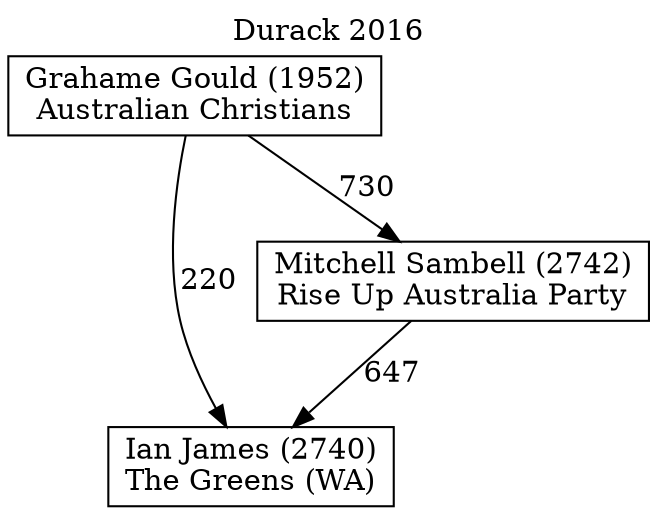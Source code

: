 // House preference flow
digraph "Ian James (2740)_Durack_2016" {
	graph [label="Durack 2016" labelloc=t mclimit=10]
	node [shape=box]
	"Ian James (2740)" [label="Ian James (2740)
The Greens (WA)"]
	"Mitchell Sambell (2742)" [label="Mitchell Sambell (2742)
Rise Up Australia Party"]
	"Grahame Gould (1952)" [label="Grahame Gould (1952)
Australian Christians"]
	"Ian James (2740)" [label="Ian James (2740)
The Greens (WA)"]
	"Grahame Gould (1952)" [label="Grahame Gould (1952)
Australian Christians"]
	"Grahame Gould (1952)" [label="Grahame Gould (1952)
Australian Christians"]
	"Mitchell Sambell (2742)" [label="Mitchell Sambell (2742)
Rise Up Australia Party"]
	"Grahame Gould (1952)" [label="Grahame Gould (1952)
Australian Christians"]
	"Grahame Gould (1952)" [label="Grahame Gould (1952)
Australian Christians"]
	"Mitchell Sambell (2742)" -> "Ian James (2740)" [label=647]
	"Grahame Gould (1952)" -> "Mitchell Sambell (2742)" [label=730]
	"Grahame Gould (1952)" -> "Ian James (2740)" [label=220]
}
